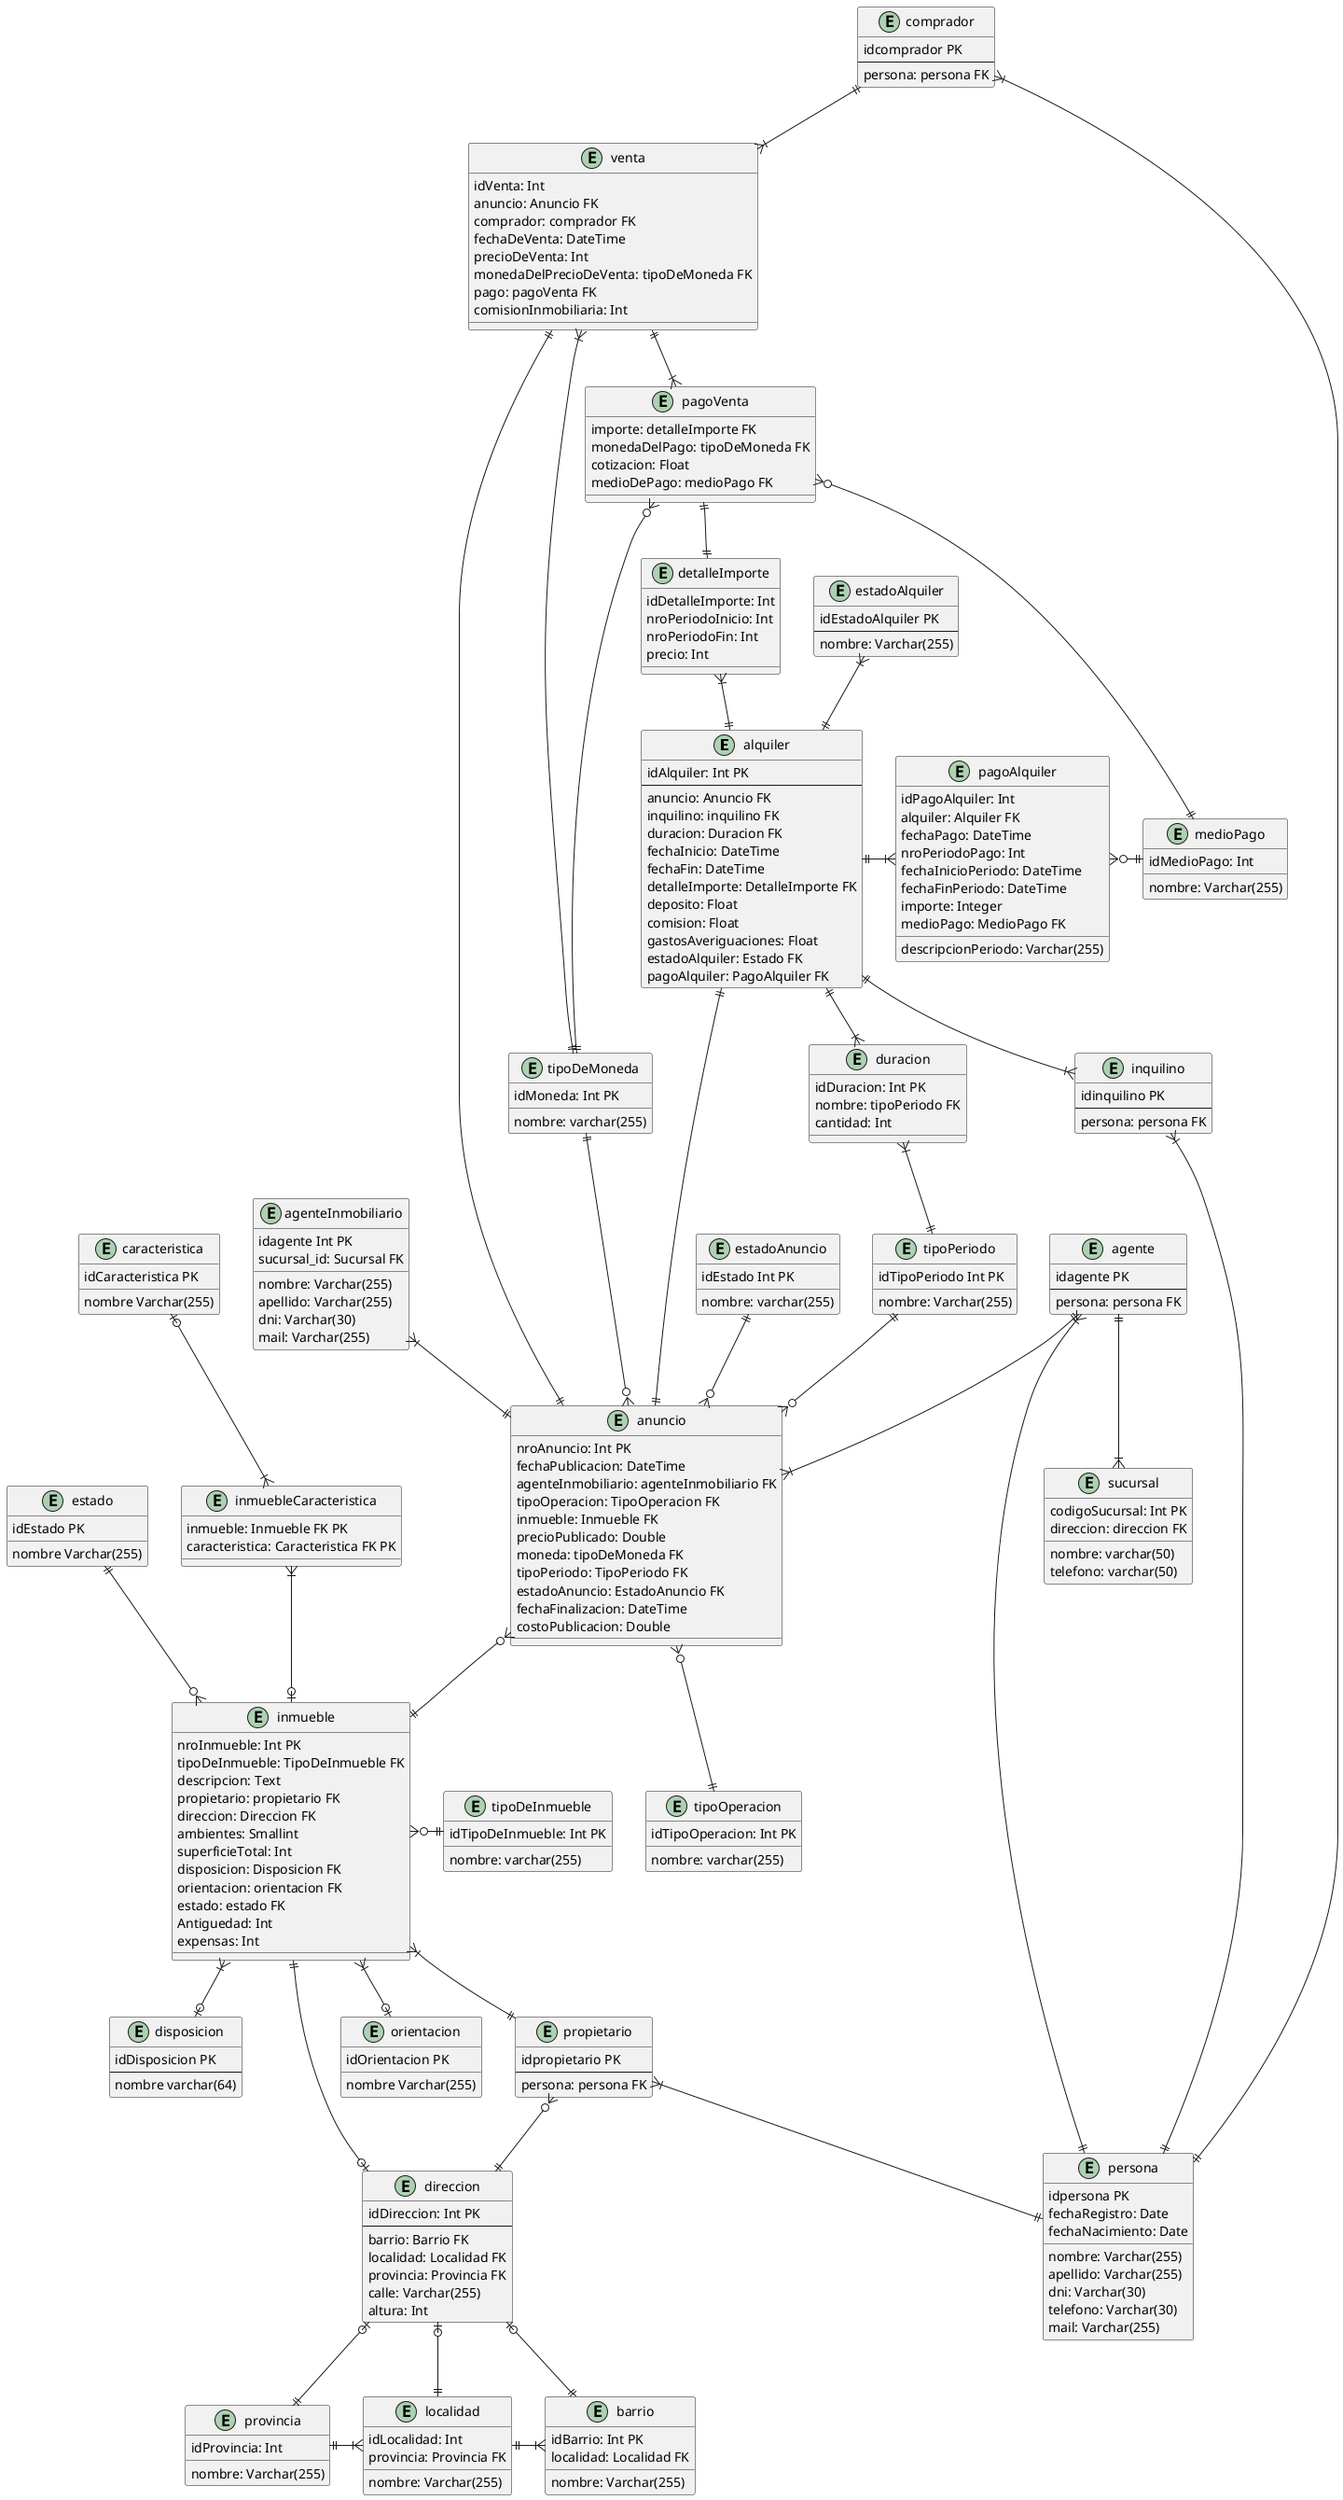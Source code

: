 @startuml diagrama

' Punto 2
entity alquiler {
    idAlquiler: Int PK
    --
    anuncio: Anuncio FK
    inquilino: inquilino FK
    duracion: Duracion FK
    fechaInicio: DateTime
    fechaFin: DateTime
    detalleImporte: DetalleImporte FK
    deposito: Float
    comision: Float
    gastosAveriguaciones: Float
    estadoAlquiler: Estado FK
    pagoAlquiler: PagoAlquiler FK
}


entity duracion {
    idDuracion: Int PK
    nombre: tipoPeriodo FK
    cantidad: Int
}

entity detalleImporte {
    idDetalleImporte: Int
    nroPeriodoInicio: Int
    nroPeriodoFin: Int
    precio: Int
}

entity pagoAlquiler {
    idPagoAlquiler: Int
    alquiler: Alquiler FK
    fechaPago: DateTime
    nroPeriodoPago: Int
    descripcionPeriodo: Varchar(255)
    fechaInicioPeriodo: DateTime
    fechaFinPeriodo: DateTime
    importe: Integer
    medioPago: MedioPago FK
}



entity medioPago {
    idMedioPago: Int
    nombre: Varchar(255)
}

entity venta {
    idVenta: Int
    anuncio: Anuncio FK
    comprador: comprador FK
    fechaDeVenta: DateTime
    precioDeVenta: Int
    monedaDelPrecioDeVenta: tipoDeMoneda FK
    pago: pagoVenta FK
    comisionInmobiliaria: Int
}

entity pagoVenta {
    importe: detalleImporte FK
    monedaDelPago: tipoDeMoneda FK
    cotizacion: Float
    medioDePago: medioPago FK
}

entity sucursal {
    codigoSucursal: Int PK
    direccion: direccion FK
    nombre: varchar(50)
    telefono: varchar(50)
}

entity anuncio {
    nroAnuncio: Int PK
    fechaPublicacion: DateTime
    agenteInmobiliario: agenteInmobiliario FK
    tipoOperacion: TipoOperacion FK
    inmueble: Inmueble FK
    precioPublicado: Double 
    moneda: tipoDeMoneda FK
    tipoPeriodo: TipoPeriodo FK
    estadoAnuncio: EstadoAnuncio FK
    fechaFinalizacion: DateTime
    costoPublicacion: Double
}

entity tipoDeMoneda {
    idMoneda: Int PK
    nombre: varchar(255)
}

/' PUNTO 1 '/
entity inmueble {
    nroInmueble: Int PK
    tipoDeInmueble: TipoDeInmueble FK  
    descripcion: Text
    propietario: propietario FK
    direccion: Direccion FK
    ambientes: Smallint
    superficieTotal: Int
    disposicion: Disposicion FK
    orientacion: orientacion FK
    estado: estado FK
    Antiguedad: Int
    expensas: Int
}

entity tipoDeInmueble {
    idTipoDeInmueble: Int PK
    nombre: varchar(255)
}


entity direccion {
    idDireccion: Int PK
    --
    barrio: Barrio FK 
    localidad: Localidad FK
    provincia: Provincia FK
    calle: Varchar(255)
    altura: Int
}

entity barrio {
    idBarrio: Int PK
    nombre: Varchar(255)
    localidad: Localidad FK

}

entity localidad {
    idLocalidad: Int
    nombre: Varchar(255)
    provincia: Provincia FK
}

entity provincia {
    idProvincia: Int
    nombre: Varchar(255)
}

provincia ||-|{ localidad
localidad ||-|{ barrio

direccion |o--|| barrio
direccion |o--|| localidad
direccion |o--|| provincia

entity tipoOperacion {
    idTipoOperacion: Int PK
    nombre: varchar(255)
}

entity agenteInmobiliario {
    idagente Int PK
    sucursal_id: Sucursal FK    
    nombre: Varchar(255)
    apellido: Varchar(255)
    dni: Varchar(30)
    mail: Varchar(255)

}


entity caracteristica {
    idCaracteristica PK
    nombre Varchar(255)
}


entity tipoPeriodo {
    idTipoPeriodo Int PK
    nombre: Varchar(255)
}

entity estadoAnuncio {
    idEstado Int PK
    nombre: varchar(255) 
}



entity disposicion {
    idDisposicion PK
    --
    nombre varchar(64)
}

entity orientacion {
    idOrientacion PK 
    nombre Varchar(255)
}

entity inmuebleCaracteristica {
    inmueble: Inmueble FK PK
    caracteristica: Caracteristica FK PK
}

entity estado {
    idEstado PK
    nombre Varchar(255)
}

entity estadoAlquiler {
    idEstadoAlquiler PK
    --
    nombre: Varchar(255)
}

entity persona {
    idpersona PK
    nombre: Varchar(255)
    apellido: Varchar(255)
    dni: Varchar(30)
    telefono: Varchar(30) 
    mail: Varchar(255)
    fechaRegistro: Date
    fechaNacimiento: Date
}

entity comprador{
    idcomprador PK
    --
    persona: persona FK
}

entity inquilino{
    idinquilino PK
    --
    persona: persona FK
}


entity propietario{
    idpropietario PK
    --
    persona: persona FK
}

entity agente {
    idagente PK
    --
    persona: persona FK
}






' Anuncio
agenteInmobiliario }|--||anuncio
anuncio }o--||  tipoOperacion 
anuncio }o--|| inmueble
tipoDeMoneda ||--o{ anuncio 
tipoPeriodo ||--o{ anuncio  
estadoAnuncio ||--o{ anuncio

' Inmbueble
inmueble }|--|| propietario
inmueble ||--o| direccion
inmueble }|--o| disposicion
inmueble }|--o| orientacion
estado ||--o{ inmueble
inmueble }o-|| tipoDeInmueble
inmuebleCaracteristica }|--o| inmueble
caracteristica |o--|{ inmuebleCaracteristica

propietario }o--|| direccion

' Alquiler
detalleImporte }|--||alquiler 
alquiler ||-|{ pagoAlquiler
estadoAlquiler }|--|| alquiler
alquiler ||--|| anuncio
alquiler ||--|{ duracion

duracion }|--|| tipoPeriodo


' Pagos
pagoAlquiler }o-|| medioPago
' medioPago ||--o{ pagoAlquiler

' Venta
venta ||--|| anuncio
venta }|--|| tipoDeMoneda
venta ||--|{ pagoVenta
pagoVenta ||--||detalleImporte
pagoVenta }o-|| medioPago

pagoVenta }o----|| tipoDeMoneda

alquiler ||--|{ inquilino
comprador ||--|{ venta
agente ||--|{ anuncio


' personas
propietario }|--|| persona
agente }|--|| persona
inquilino }|--|| persona
comprador }|--|| persona

 agente ||--|{ sucursal

@enduml
                                        























